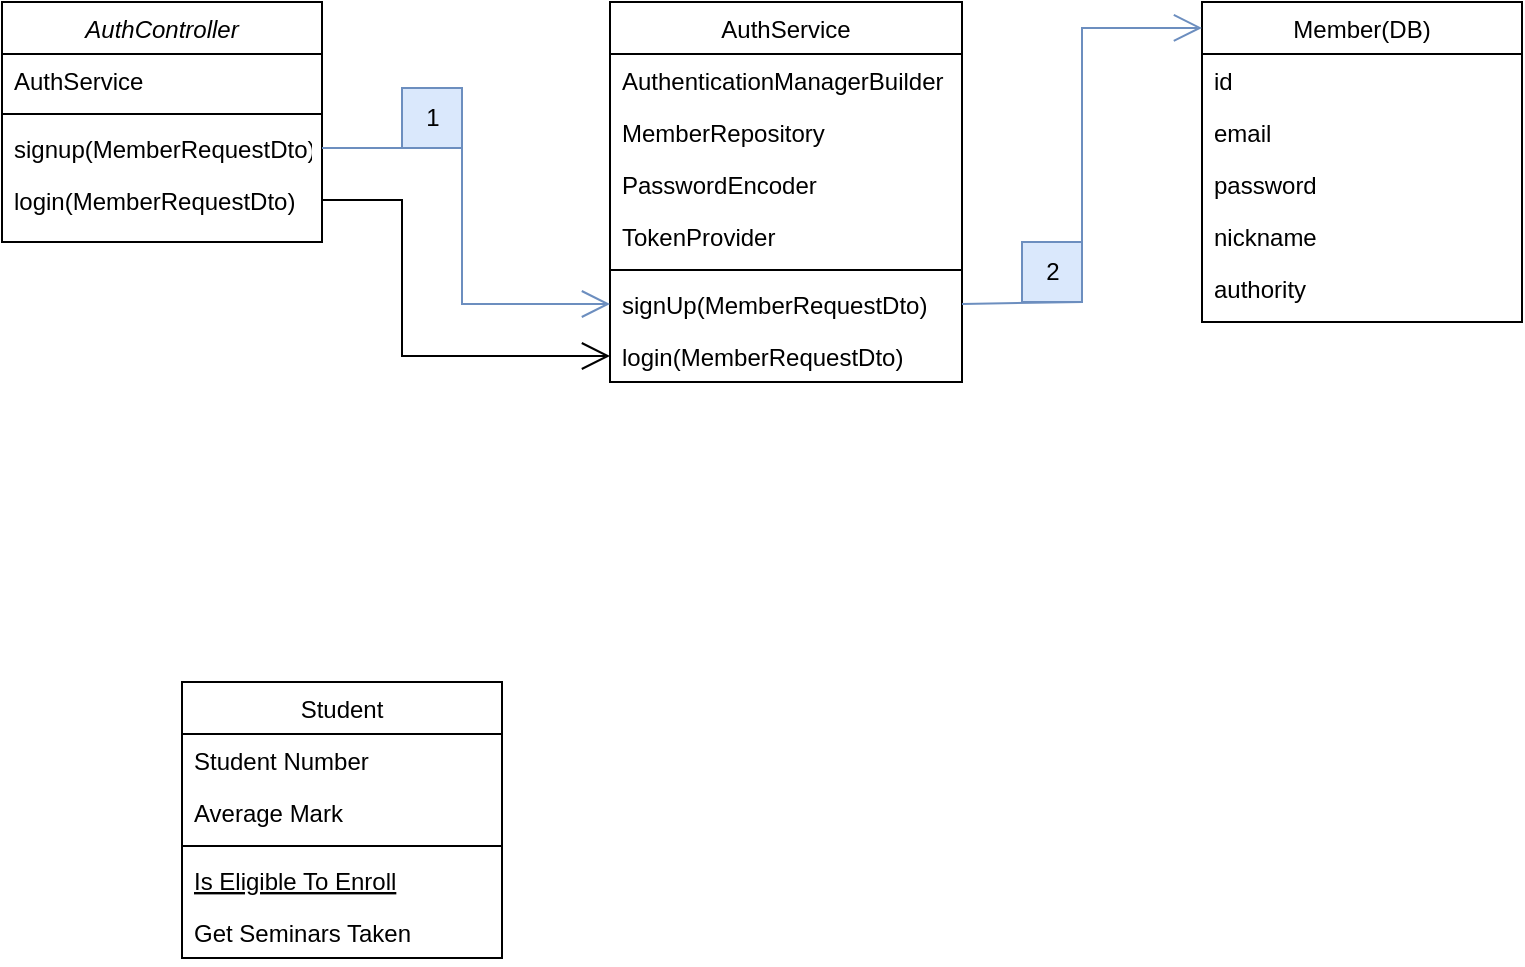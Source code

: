 <mxfile version="20.3.0" type="github">
  <diagram id="C5RBs43oDa-KdzZeNtuy" name="Page-1">
    <mxGraphModel dx="946" dy="589" grid="1" gridSize="10" guides="1" tooltips="1" connect="1" arrows="1" fold="1" page="1" pageScale="1" pageWidth="827" pageHeight="1169" math="0" shadow="0">
      <root>
        <mxCell id="WIyWlLk6GJQsqaUBKTNV-0" />
        <mxCell id="WIyWlLk6GJQsqaUBKTNV-1" parent="WIyWlLk6GJQsqaUBKTNV-0" />
        <mxCell id="zkfFHV4jXpPFQw0GAbJ--0" value="AuthController" style="swimlane;fontStyle=2;align=center;verticalAlign=top;childLayout=stackLayout;horizontal=1;startSize=26;horizontalStack=0;resizeParent=1;resizeLast=0;collapsible=1;marginBottom=0;rounded=0;shadow=0;strokeWidth=1;" parent="WIyWlLk6GJQsqaUBKTNV-1" vertex="1">
          <mxGeometry x="30" y="20" width="160" height="120" as="geometry">
            <mxRectangle x="230" y="140" width="160" height="26" as="alternateBounds" />
          </mxGeometry>
        </mxCell>
        <mxCell id="zkfFHV4jXpPFQw0GAbJ--1" value="AuthService" style="text;align=left;verticalAlign=top;spacingLeft=4;spacingRight=4;overflow=hidden;rotatable=0;points=[[0,0.5],[1,0.5]];portConstraint=eastwest;" parent="zkfFHV4jXpPFQw0GAbJ--0" vertex="1">
          <mxGeometry y="26" width="160" height="26" as="geometry" />
        </mxCell>
        <mxCell id="zkfFHV4jXpPFQw0GAbJ--4" value="" style="line;html=1;strokeWidth=1;align=left;verticalAlign=middle;spacingTop=-1;spacingLeft=3;spacingRight=3;rotatable=0;labelPosition=right;points=[];portConstraint=eastwest;" parent="zkfFHV4jXpPFQw0GAbJ--0" vertex="1">
          <mxGeometry y="52" width="160" height="8" as="geometry" />
        </mxCell>
        <mxCell id="zkfFHV4jXpPFQw0GAbJ--2" value="signup(MemberRequestDto)" style="text;align=left;verticalAlign=top;spacingLeft=4;spacingRight=4;overflow=hidden;rotatable=0;points=[[0,0.5],[1,0.5]];portConstraint=eastwest;rounded=0;shadow=0;html=0;" parent="zkfFHV4jXpPFQw0GAbJ--0" vertex="1">
          <mxGeometry y="60" width="160" height="26" as="geometry" />
        </mxCell>
        <mxCell id="zkfFHV4jXpPFQw0GAbJ--3" value="login(MemberRequestDto)" style="text;align=left;verticalAlign=top;spacingLeft=4;spacingRight=4;overflow=hidden;rotatable=0;points=[[0,0.5],[1,0.5]];portConstraint=eastwest;rounded=0;shadow=0;html=0;" parent="zkfFHV4jXpPFQw0GAbJ--0" vertex="1">
          <mxGeometry y="86" width="160" height="26" as="geometry" />
        </mxCell>
        <mxCell id="zkfFHV4jXpPFQw0GAbJ--6" value="Student" style="swimlane;fontStyle=0;align=center;verticalAlign=top;childLayout=stackLayout;horizontal=1;startSize=26;horizontalStack=0;resizeParent=1;resizeLast=0;collapsible=1;marginBottom=0;rounded=0;shadow=0;strokeWidth=1;" parent="WIyWlLk6GJQsqaUBKTNV-1" vertex="1">
          <mxGeometry x="120" y="360" width="160" height="138" as="geometry">
            <mxRectangle x="130" y="380" width="160" height="26" as="alternateBounds" />
          </mxGeometry>
        </mxCell>
        <mxCell id="zkfFHV4jXpPFQw0GAbJ--7" value="Student Number" style="text;align=left;verticalAlign=top;spacingLeft=4;spacingRight=4;overflow=hidden;rotatable=0;points=[[0,0.5],[1,0.5]];portConstraint=eastwest;" parent="zkfFHV4jXpPFQw0GAbJ--6" vertex="1">
          <mxGeometry y="26" width="160" height="26" as="geometry" />
        </mxCell>
        <mxCell id="zkfFHV4jXpPFQw0GAbJ--8" value="Average Mark" style="text;align=left;verticalAlign=top;spacingLeft=4;spacingRight=4;overflow=hidden;rotatable=0;points=[[0,0.5],[1,0.5]];portConstraint=eastwest;rounded=0;shadow=0;html=0;" parent="zkfFHV4jXpPFQw0GAbJ--6" vertex="1">
          <mxGeometry y="52" width="160" height="26" as="geometry" />
        </mxCell>
        <mxCell id="zkfFHV4jXpPFQw0GAbJ--9" value="" style="line;html=1;strokeWidth=1;align=left;verticalAlign=middle;spacingTop=-1;spacingLeft=3;spacingRight=3;rotatable=0;labelPosition=right;points=[];portConstraint=eastwest;" parent="zkfFHV4jXpPFQw0GAbJ--6" vertex="1">
          <mxGeometry y="78" width="160" height="8" as="geometry" />
        </mxCell>
        <mxCell id="zkfFHV4jXpPFQw0GAbJ--10" value="Is Eligible To Enroll" style="text;align=left;verticalAlign=top;spacingLeft=4;spacingRight=4;overflow=hidden;rotatable=0;points=[[0,0.5],[1,0.5]];portConstraint=eastwest;fontStyle=4" parent="zkfFHV4jXpPFQw0GAbJ--6" vertex="1">
          <mxGeometry y="86" width="160" height="26" as="geometry" />
        </mxCell>
        <mxCell id="zkfFHV4jXpPFQw0GAbJ--11" value="Get Seminars Taken" style="text;align=left;verticalAlign=top;spacingLeft=4;spacingRight=4;overflow=hidden;rotatable=0;points=[[0,0.5],[1,0.5]];portConstraint=eastwest;" parent="zkfFHV4jXpPFQw0GAbJ--6" vertex="1">
          <mxGeometry y="112" width="160" height="26" as="geometry" />
        </mxCell>
        <mxCell id="zkfFHV4jXpPFQw0GAbJ--13" value="Member(DB)" style="swimlane;fontStyle=0;align=center;verticalAlign=top;childLayout=stackLayout;horizontal=1;startSize=26;horizontalStack=0;resizeParent=1;resizeLast=0;collapsible=1;marginBottom=0;rounded=0;shadow=0;strokeWidth=1;" parent="WIyWlLk6GJQsqaUBKTNV-1" vertex="1">
          <mxGeometry x="630" y="20" width="160" height="160" as="geometry">
            <mxRectangle x="340" y="380" width="170" height="26" as="alternateBounds" />
          </mxGeometry>
        </mxCell>
        <mxCell id="zkfFHV4jXpPFQw0GAbJ--14" value="id&#xa;" style="text;align=left;verticalAlign=top;spacingLeft=4;spacingRight=4;overflow=hidden;rotatable=0;points=[[0,0.5],[1,0.5]];portConstraint=eastwest;" parent="zkfFHV4jXpPFQw0GAbJ--13" vertex="1">
          <mxGeometry y="26" width="160" height="26" as="geometry" />
        </mxCell>
        <mxCell id="Wpi4NFO5jcG9gc_mueWs-5" value="email" style="text;align=left;verticalAlign=top;spacingLeft=4;spacingRight=4;overflow=hidden;rotatable=0;points=[[0,0.5],[1,0.5]];portConstraint=eastwest;" vertex="1" parent="zkfFHV4jXpPFQw0GAbJ--13">
          <mxGeometry y="52" width="160" height="26" as="geometry" />
        </mxCell>
        <mxCell id="Wpi4NFO5jcG9gc_mueWs-6" value="password" style="text;align=left;verticalAlign=top;spacingLeft=4;spacingRight=4;overflow=hidden;rotatable=0;points=[[0,0.5],[1,0.5]];portConstraint=eastwest;" vertex="1" parent="zkfFHV4jXpPFQw0GAbJ--13">
          <mxGeometry y="78" width="160" height="26" as="geometry" />
        </mxCell>
        <mxCell id="Wpi4NFO5jcG9gc_mueWs-7" value="nickname" style="text;align=left;verticalAlign=top;spacingLeft=4;spacingRight=4;overflow=hidden;rotatable=0;points=[[0,0.5],[1,0.5]];portConstraint=eastwest;" vertex="1" parent="zkfFHV4jXpPFQw0GAbJ--13">
          <mxGeometry y="104" width="160" height="26" as="geometry" />
        </mxCell>
        <mxCell id="Wpi4NFO5jcG9gc_mueWs-8" value="authority" style="text;align=left;verticalAlign=top;spacingLeft=4;spacingRight=4;overflow=hidden;rotatable=0;points=[[0,0.5],[1,0.5]];portConstraint=eastwest;" vertex="1" parent="zkfFHV4jXpPFQw0GAbJ--13">
          <mxGeometry y="130" width="160" height="26" as="geometry" />
        </mxCell>
        <mxCell id="zkfFHV4jXpPFQw0GAbJ--17" value="AuthService" style="swimlane;fontStyle=0;align=center;verticalAlign=top;childLayout=stackLayout;horizontal=1;startSize=26;horizontalStack=0;resizeParent=1;resizeLast=0;collapsible=1;marginBottom=0;rounded=0;shadow=0;strokeWidth=1;" parent="WIyWlLk6GJQsqaUBKTNV-1" vertex="1">
          <mxGeometry x="334" y="20" width="176" height="190" as="geometry">
            <mxRectangle x="550" y="140" width="160" height="26" as="alternateBounds" />
          </mxGeometry>
        </mxCell>
        <mxCell id="zkfFHV4jXpPFQw0GAbJ--18" value="AuthenticationManagerBuilder" style="text;align=left;verticalAlign=top;spacingLeft=4;spacingRight=4;overflow=hidden;rotatable=0;points=[[0,0.5],[1,0.5]];portConstraint=eastwest;" parent="zkfFHV4jXpPFQw0GAbJ--17" vertex="1">
          <mxGeometry y="26" width="176" height="26" as="geometry" />
        </mxCell>
        <mxCell id="zkfFHV4jXpPFQw0GAbJ--19" value="MemberRepository" style="text;align=left;verticalAlign=top;spacingLeft=4;spacingRight=4;overflow=hidden;rotatable=0;points=[[0,0.5],[1,0.5]];portConstraint=eastwest;rounded=0;shadow=0;html=0;" parent="zkfFHV4jXpPFQw0GAbJ--17" vertex="1">
          <mxGeometry y="52" width="176" height="26" as="geometry" />
        </mxCell>
        <mxCell id="zkfFHV4jXpPFQw0GAbJ--20" value="PasswordEncoder" style="text;align=left;verticalAlign=top;spacingLeft=4;spacingRight=4;overflow=hidden;rotatable=0;points=[[0,0.5],[1,0.5]];portConstraint=eastwest;rounded=0;shadow=0;html=0;" parent="zkfFHV4jXpPFQw0GAbJ--17" vertex="1">
          <mxGeometry y="78" width="176" height="26" as="geometry" />
        </mxCell>
        <mxCell id="zkfFHV4jXpPFQw0GAbJ--22" value="TokenProvider" style="text;align=left;verticalAlign=top;spacingLeft=4;spacingRight=4;overflow=hidden;rotatable=0;points=[[0,0.5],[1,0.5]];portConstraint=eastwest;rounded=0;shadow=0;html=0;" parent="zkfFHV4jXpPFQw0GAbJ--17" vertex="1">
          <mxGeometry y="104" width="176" height="26" as="geometry" />
        </mxCell>
        <mxCell id="zkfFHV4jXpPFQw0GAbJ--23" value="" style="line;html=1;strokeWidth=1;align=left;verticalAlign=middle;spacingTop=-1;spacingLeft=3;spacingRight=3;rotatable=0;labelPosition=right;points=[];portConstraint=eastwest;" parent="zkfFHV4jXpPFQw0GAbJ--17" vertex="1">
          <mxGeometry y="130" width="176" height="8" as="geometry" />
        </mxCell>
        <mxCell id="zkfFHV4jXpPFQw0GAbJ--24" value="signUp(MemberRequestDto)" style="text;align=left;verticalAlign=top;spacingLeft=4;spacingRight=4;overflow=hidden;rotatable=0;points=[[0,0.5],[1,0.5]];portConstraint=eastwest;" parent="zkfFHV4jXpPFQw0GAbJ--17" vertex="1">
          <mxGeometry y="138" width="176" height="26" as="geometry" />
        </mxCell>
        <mxCell id="zkfFHV4jXpPFQw0GAbJ--25" value="login(MemberRequestDto)" style="text;align=left;verticalAlign=top;spacingLeft=4;spacingRight=4;overflow=hidden;rotatable=0;points=[[0,0.5],[1,0.5]];portConstraint=eastwest;" parent="zkfFHV4jXpPFQw0GAbJ--17" vertex="1">
          <mxGeometry y="164" width="176" height="26" as="geometry" />
        </mxCell>
        <mxCell id="Wpi4NFO5jcG9gc_mueWs-2" value="" style="endArrow=open;endFill=1;endSize=12;html=1;rounded=0;exitX=1;exitY=0.5;exitDx=0;exitDy=0;entryX=0;entryY=0.5;entryDx=0;entryDy=0;labelBorderColor=none;fontColor=#99CCFF;fillColor=#dae8fc;strokeColor=#6c8ebf;" edge="1" parent="WIyWlLk6GJQsqaUBKTNV-1" source="zkfFHV4jXpPFQw0GAbJ--2" target="zkfFHV4jXpPFQw0GAbJ--24">
          <mxGeometry width="160" relative="1" as="geometry">
            <mxPoint x="220" y="160" as="sourcePoint" />
            <mxPoint x="380" y="160" as="targetPoint" />
            <Array as="points">
              <mxPoint x="260" y="93" />
              <mxPoint x="260" y="171" />
            </Array>
          </mxGeometry>
        </mxCell>
        <mxCell id="Wpi4NFO5jcG9gc_mueWs-11" value="" style="endArrow=open;endFill=1;endSize=12;html=1;rounded=0;exitX=1;exitY=0.5;exitDx=0;exitDy=0;entryX=0;entryY=0.081;entryDx=0;entryDy=0;entryPerimeter=0;fillColor=#dae8fc;strokeColor=#6c8ebf;" edge="1" parent="WIyWlLk6GJQsqaUBKTNV-1" source="zkfFHV4jXpPFQw0GAbJ--24" target="zkfFHV4jXpPFQw0GAbJ--13">
          <mxGeometry width="160" relative="1" as="geometry">
            <mxPoint x="340" y="220" as="sourcePoint" />
            <mxPoint x="500" y="220" as="targetPoint" />
            <Array as="points">
              <mxPoint x="570" y="170" />
              <mxPoint x="570" y="33" />
            </Array>
          </mxGeometry>
        </mxCell>
        <mxCell id="Wpi4NFO5jcG9gc_mueWs-16" value="1" style="text;html=1;resizable=0;autosize=1;align=center;verticalAlign=middle;points=[];fillColor=#dae8fc;strokeColor=#6c8ebf;rounded=0;" vertex="1" parent="WIyWlLk6GJQsqaUBKTNV-1">
          <mxGeometry x="230" y="63" width="30" height="30" as="geometry" />
        </mxCell>
        <mxCell id="Wpi4NFO5jcG9gc_mueWs-17" value="2" style="text;html=1;resizable=0;autosize=1;align=center;verticalAlign=middle;points=[];fillColor=#dae8fc;strokeColor=#6c8ebf;rounded=0;" vertex="1" parent="WIyWlLk6GJQsqaUBKTNV-1">
          <mxGeometry x="540" y="140" width="30" height="30" as="geometry" />
        </mxCell>
        <mxCell id="Wpi4NFO5jcG9gc_mueWs-20" value="" style="endArrow=open;endFill=1;endSize=12;html=1;rounded=0;labelBorderColor=none;fontColor=#99CCFF;exitX=1;exitY=0.5;exitDx=0;exitDy=0;entryX=0;entryY=0.5;entryDx=0;entryDy=0;" edge="1" parent="WIyWlLk6GJQsqaUBKTNV-1" source="zkfFHV4jXpPFQw0GAbJ--3" target="zkfFHV4jXpPFQw0GAbJ--25">
          <mxGeometry width="160" relative="1" as="geometry">
            <mxPoint x="150" y="200" as="sourcePoint" />
            <mxPoint x="310" y="200" as="targetPoint" />
            <Array as="points">
              <mxPoint x="230" y="119" />
              <mxPoint x="230" y="197" />
            </Array>
          </mxGeometry>
        </mxCell>
      </root>
    </mxGraphModel>
  </diagram>
</mxfile>
